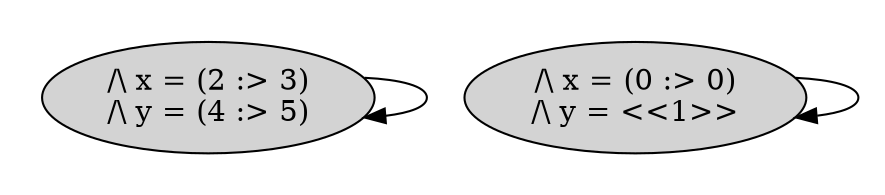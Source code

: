 strict digraph DiskGraph {
nodesep=0.35;
subgraph cluster_graph {
color="white";
3784019113142624395 [label="/\\ x = (0 :> 0)\n/\\ y = <<1>>",style = filled]
2853227016633077042 [label="/\\ x = (2 :> 3)\n/\\ y = (4 :> 5)",style = filled]
3784019113142624395 -> 3784019113142624395 [label="",color="black",fontcolor="black"];
2853227016633077042 -> 2853227016633077042 [label="",color="black",fontcolor="black"];
{rank = same; 2853227016633077042;3784019113142624395;}
}
}
